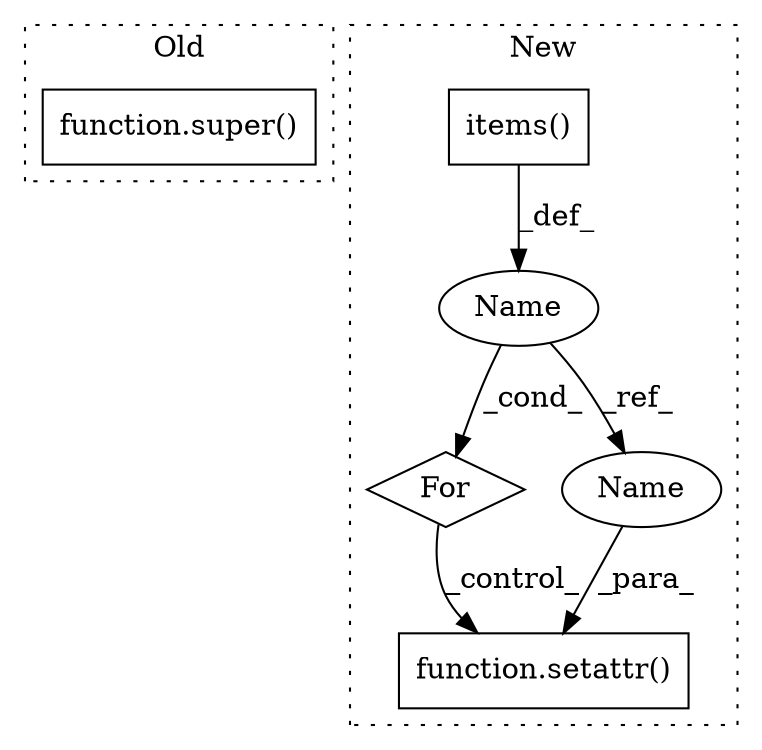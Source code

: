 digraph G {
subgraph cluster0 {
1 [label="function.super()" a="75" s="10122,10153" l="6,1" shape="box"];
label = "Old";
style="dotted";
}
subgraph cluster1 {
2 [label="items()" a="75" s="10187" l="21" shape="box"];
3 [label="For" a="107" s="10176,10208" l="4,14" shape="diamond"];
4 [label="Name" a="87" s="10182" l="1" shape="ellipse"];
5 [label="function.setattr()" a="75" s="10222,10240" l="8,1" shape="box"];
6 [label="Name" a="87" s="10239" l="1" shape="ellipse"];
label = "New";
style="dotted";
}
2 -> 4 [label="_def_"];
3 -> 5 [label="_control_"];
4 -> 3 [label="_cond_"];
4 -> 6 [label="_ref_"];
6 -> 5 [label="_para_"];
}